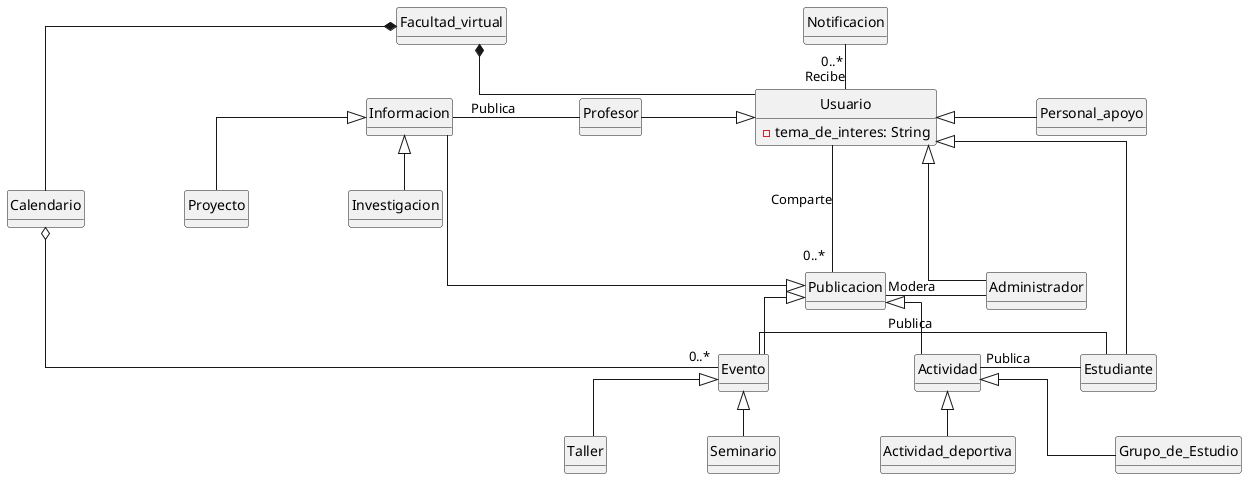 @startuml diagrama_clases
skinparam linetype ortho
hide empty methods
hide empty circle
skinparam nodesep 100
skinparam ranksep 45
'Clases principales
class Facultad_virtual
class Usuario {
-tema_de_interes: String
}
class Informacion
class Evento
class Calendario

class Notificacion
class Publicacion
class Actividad
'Clases que heredan de usuario
class Estudiante
class Profesor
class Personal_apoyo
class Administrador
'Clases que heredan de Informacion
class Investigacion
class Proyecto
'Clases que heredan de Evento
class Taller
class Seminario
'Clases que heredan de Actividad
class Actividad_deportiva
class Grupo_de_Estudio
'Herencia
Usuario <|-- Estudiante
Usuario <|-l- Profesor
Usuario <|- Personal_apoyo
Usuario <|-l Administrador
Publicacion <|-- Informacion
Publicacion <|-- Evento
Publicacion <|-- Actividad
Informacion <|-- Investigacion
Informacion <|-- Proyecto
Actividad <|-- Actividad_deportiva
Actividad <|-- Grupo_de_Estudio
Evento <|-- Taller
Evento <|-- Seminario

'Conexiones
Facultad_virtual *-d- Usuario
Facultad_virtual *-d- Calendario
Evento "0..*" -u-o Calendario
'Relaciones

Usuario -u- "0..*" Notificacion : Recibe
Publicacion "0..*" -u- Usuario : Comparte
Administrador -l- Publicacion : Modera
Estudiante -l- Evento : Publica
Estudiante -l- Actividad : Publica
Profesor -l- Informacion : Publica

'Conexiones invisibles para formato del diagrama
Publicacion -u[hidden]-- Usuario
Publicacion -u[hidden]-- Administrador
@enduml